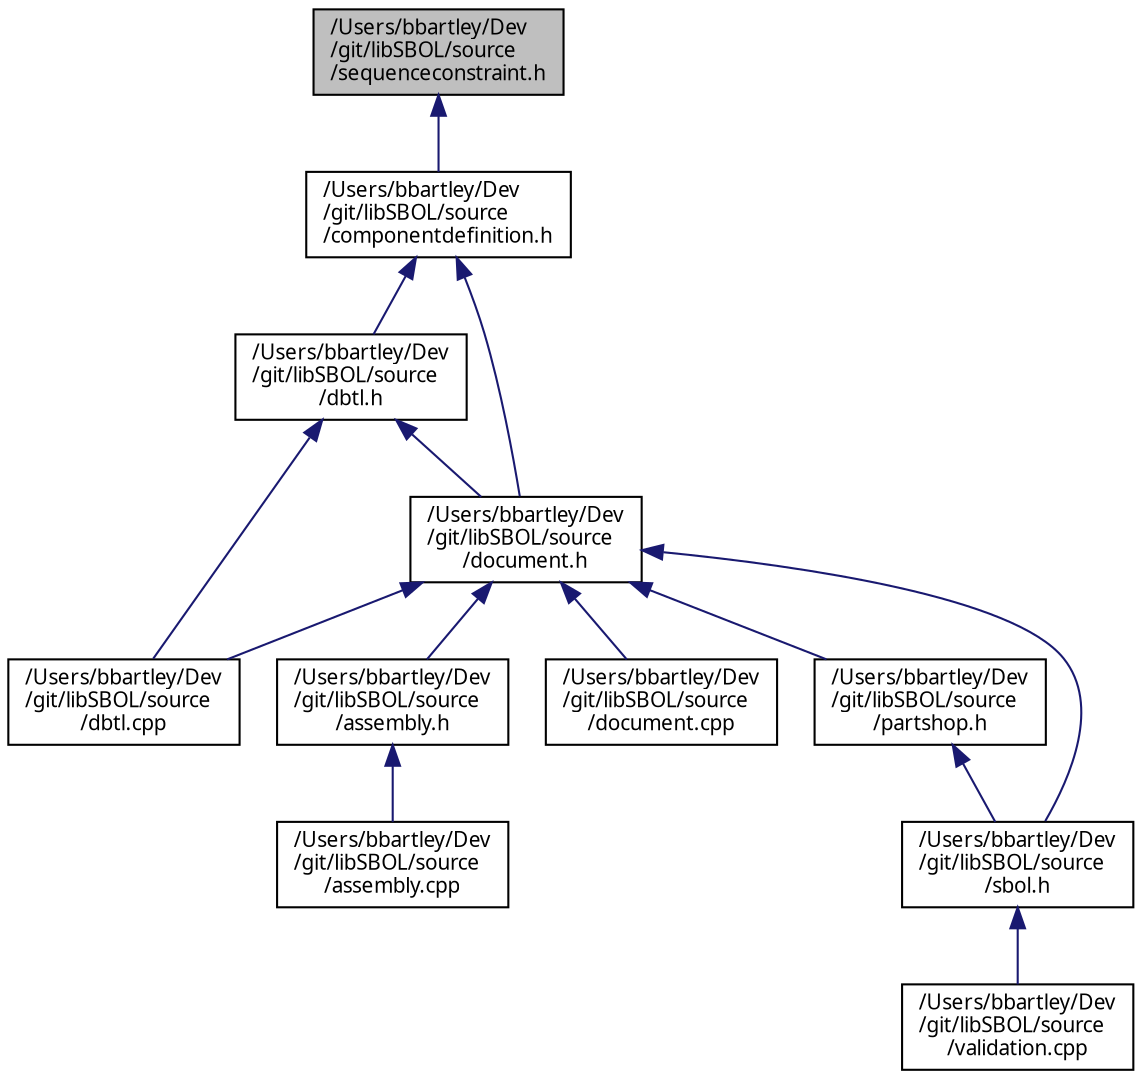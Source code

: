 digraph "/Users/bbartley/Dev/git/libSBOL/source/sequenceconstraint.h"
{
  edge [fontname="FreeSans.ttf",fontsize="10",labelfontname="FreeSans.ttf",labelfontsize="10"];
  node [fontname="FreeSans.ttf",fontsize="10",shape=record];
  Node20 [label="/Users/bbartley/Dev\l/git/libSBOL/source\l/sequenceconstraint.h",height=0.2,width=0.4,color="black", fillcolor="grey75", style="filled", fontcolor="black"];
  Node20 -> Node21 [dir="back",color="midnightblue",fontsize="10",style="solid",fontname="FreeSans.ttf"];
  Node21 [label="/Users/bbartley/Dev\l/git/libSBOL/source\l/componentdefinition.h",height=0.2,width=0.4,color="black", fillcolor="white", style="filled",URL="$componentdefinition_8h.html",tooltip="ComponentDefinition class. "];
  Node21 -> Node22 [dir="back",color="midnightblue",fontsize="10",style="solid",fontname="FreeSans.ttf"];
  Node22 [label="/Users/bbartley/Dev\l/git/libSBOL/source\l/document.h",height=0.2,width=0.4,color="black", fillcolor="white", style="filled",URL="$document_8h.html",tooltip="Document class, serialization method, and some low-level accessor methods. "];
  Node22 -> Node23 [dir="back",color="midnightblue",fontsize="10",style="solid",fontname="FreeSans.ttf"];
  Node23 [label="/Users/bbartley/Dev\l/git/libSBOL/source\l/assembly.h",height=0.2,width=0.4,color="black", fillcolor="white", style="filled",URL="$assembly_8h.html",tooltip="Convenience methods for manipulating primary sequence structure. "];
  Node23 -> Node24 [dir="back",color="midnightblue",fontsize="10",style="solid",fontname="FreeSans.ttf"];
  Node24 [label="/Users/bbartley/Dev\l/git/libSBOL/source\l/assembly.cpp",height=0.2,width=0.4,color="black", fillcolor="white", style="filled",URL="$assembly_8cpp.html",tooltip="Convenience methods for manipulating primary sequence structure. "];
  Node22 -> Node25 [dir="back",color="midnightblue",fontsize="10",style="solid",fontname="FreeSans.ttf"];
  Node25 [label="/Users/bbartley/Dev\l/git/libSBOL/source\l/dbtl.cpp",height=0.2,width=0.4,color="black", fillcolor="white", style="filled",URL="$dbtl_8cpp.html",tooltip="Methods for Design-Build-Test classes. "];
  Node22 -> Node26 [dir="back",color="midnightblue",fontsize="10",style="solid",fontname="FreeSans.ttf"];
  Node26 [label="/Users/bbartley/Dev\l/git/libSBOL/source\l/document.cpp",height=0.2,width=0.4,color="black", fillcolor="white", style="filled",URL="$document_8cpp.html",tooltip="Document class, serialization method, and some low-level accessor methods. "];
  Node22 -> Node27 [dir="back",color="midnightblue",fontsize="10",style="solid",fontname="FreeSans.ttf"];
  Node27 [label="/Users/bbartley/Dev\l/git/libSBOL/source\l/partshop.h",height=0.2,width=0.4,color="black", fillcolor="white", style="filled",URL="$partshop_8h.html",tooltip="API front-end for online bioparts repositories. "];
  Node27 -> Node28 [dir="back",color="midnightblue",fontsize="10",style="solid",fontname="FreeSans.ttf"];
  Node28 [label="/Users/bbartley/Dev\l/git/libSBOL/source\l/sbol.h",height=0.2,width=0.4,color="black", fillcolor="white", style="filled",URL="$sbol_8h.html",tooltip="Import this header to access the libSBOL API. "];
  Node28 -> Node29 [dir="back",color="midnightblue",fontsize="10",style="solid",fontname="FreeSans.ttf"];
  Node29 [label="/Users/bbartley/Dev\l/git/libSBOL/source\l/validation.cpp",height=0.2,width=0.4,color="black", fillcolor="white", style="filled",URL="$validation_8cpp.html",tooltip="Validation rules. "];
  Node22 -> Node28 [dir="back",color="midnightblue",fontsize="10",style="solid",fontname="FreeSans.ttf"];
  Node21 -> Node30 [dir="back",color="midnightblue",fontsize="10",style="solid",fontname="FreeSans.ttf"];
  Node30 [label="/Users/bbartley/Dev\l/git/libSBOL/source\l/dbtl.h",height=0.2,width=0.4,color="black", fillcolor="white", style="filled",URL="$dbtl_8h.html",tooltip="Contains the interface for Design-Build-Test classes. "];
  Node30 -> Node22 [dir="back",color="midnightblue",fontsize="10",style="solid",fontname="FreeSans.ttf"];
  Node30 -> Node25 [dir="back",color="midnightblue",fontsize="10",style="solid",fontname="FreeSans.ttf"];
}

